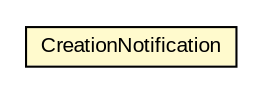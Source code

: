 #!/usr/local/bin/dot
#
# Class diagram 
# Generated by UMLGraph version R5_6-24-gf6e263 (http://www.umlgraph.org/)
#

digraph G {
	edge [fontname="arial",fontsize=10,labelfontname="arial",labelfontsize=10];
	node [fontname="arial",fontsize=10,shape=plaintext];
	nodesep=0.25;
	ranksep=0.5;
	// org.oasis_open.docs.wsdm.muws2_2.CreationNotification
	c235285 [label=<<table title="org.oasis_open.docs.wsdm.muws2_2.CreationNotification" border="0" cellborder="1" cellspacing="0" cellpadding="2" port="p" bgcolor="lemonChiffon" href="./CreationNotification.html">
		<tr><td><table border="0" cellspacing="0" cellpadding="1">
<tr><td align="center" balign="center"> CreationNotification </td></tr>
		</table></td></tr>
		</table>>, URL="./CreationNotification.html", fontname="arial", fontcolor="black", fontsize=10.0];
}

